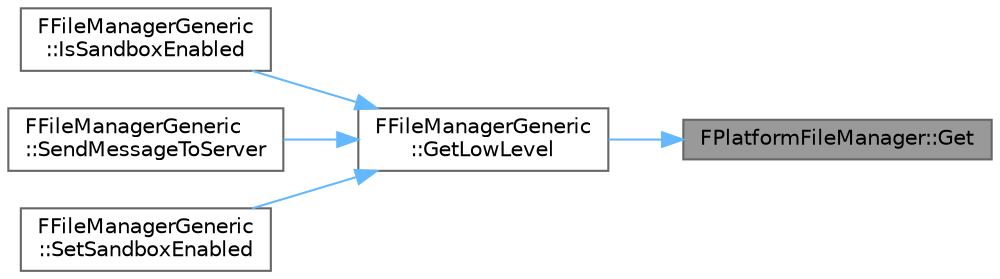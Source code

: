 digraph "FPlatformFileManager::Get"
{
 // INTERACTIVE_SVG=YES
 // LATEX_PDF_SIZE
  bgcolor="transparent";
  edge [fontname=Helvetica,fontsize=10,labelfontname=Helvetica,labelfontsize=10];
  node [fontname=Helvetica,fontsize=10,shape=box,height=0.2,width=0.4];
  rankdir="RL";
  Node1 [id="Node000001",label="FPlatformFileManager::Get",height=0.2,width=0.4,color="gray40", fillcolor="grey60", style="filled", fontcolor="black",tooltip="Gets FPlatformFileManager Singleton."];
  Node1 -> Node2 [id="edge1_Node000001_Node000002",dir="back",color="steelblue1",style="solid",tooltip=" "];
  Node2 [id="Node000002",label="FFileManagerGeneric\l::GetLowLevel",height=0.2,width=0.4,color="grey40", fillcolor="white", style="filled",URL="$d1/d87/classFFileManagerGeneric.html#a7e9d77ee730cbcd095883fbcdef0d93c",tooltip=" "];
  Node2 -> Node3 [id="edge2_Node000002_Node000003",dir="back",color="steelblue1",style="solid",tooltip=" "];
  Node3 [id="Node000003",label="FFileManagerGeneric\l::IsSandboxEnabled",height=0.2,width=0.4,color="grey40", fillcolor="white", style="filled",URL="$d1/d87/classFFileManagerGeneric.html#aa8849c8b087c1cd32f4ce2a997afe149",tooltip="Returns whether the sandbox is enabled or not."];
  Node2 -> Node4 [id="edge3_Node000002_Node000004",dir="back",color="steelblue1",style="solid",tooltip=" "];
  Node4 [id="Node000004",label="FFileManagerGeneric\l::SendMessageToServer",height=0.2,width=0.4,color="grey40", fillcolor="white", style="filled",URL="$d1/d87/classFFileManagerGeneric.html#ac32f5d9e602f0f0107cbd6f7e86d9fc9",tooltip="Sends a message to the file server, and will block until it's complete."];
  Node2 -> Node5 [id="edge4_Node000002_Node000005",dir="back",color="steelblue1",style="solid",tooltip=" "];
  Node5 [id="Node000005",label="FFileManagerGeneric\l::SetSandboxEnabled",height=0.2,width=0.4,color="grey40", fillcolor="white", style="filled",URL="$d1/d87/classFFileManagerGeneric.html#a8038f101540d5aa4f521ae5e3e29dbc4",tooltip="Enables/disables the sandbox, if it is being used."];
}
